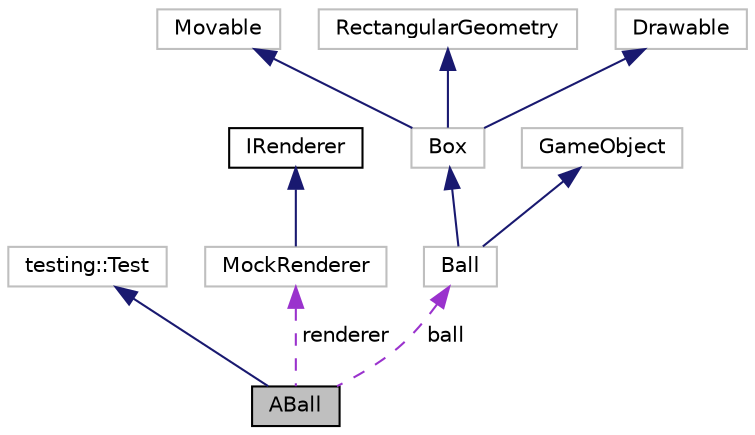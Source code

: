 digraph "ABall"
{
 // LATEX_PDF_SIZE
  edge [fontname="Helvetica",fontsize="10",labelfontname="Helvetica",labelfontsize="10"];
  node [fontname="Helvetica",fontsize="10",shape=record];
  Node1 [label="ABall",height=0.2,width=0.4,color="black", fillcolor="grey75", style="filled", fontcolor="black",tooltip=" "];
  Node2 -> Node1 [dir="back",color="midnightblue",fontsize="10",style="solid",fontname="Helvetica"];
  Node2 [label="testing::Test",height=0.2,width=0.4,color="grey75", fillcolor="white", style="filled",tooltip=" "];
  Node3 -> Node1 [dir="back",color="darkorchid3",fontsize="10",style="dashed",label=" renderer" ,fontname="Helvetica"];
  Node3 [label="MockRenderer",height=0.2,width=0.4,color="grey75", fillcolor="white", style="filled",URL="$struct_mock_renderer.html",tooltip=" "];
  Node4 -> Node3 [dir="back",color="midnightblue",fontsize="10",style="solid",fontname="Helvetica"];
  Node4 [label="IRenderer",height=0.2,width=0.4,color="black", fillcolor="white", style="filled",URL="$struct_i_renderer.html",tooltip="This interface represents a renderer of drawables on the screen."];
  Node5 -> Node1 [dir="back",color="darkorchid3",fontsize="10",style="dashed",label=" ball" ,fontname="Helvetica"];
  Node5 [label="Ball",height=0.2,width=0.4,color="grey75", fillcolor="white", style="filled",URL="$struct_ball.html",tooltip=" "];
  Node6 -> Node5 [dir="back",color="midnightblue",fontsize="10",style="solid",fontname="Helvetica"];
  Node6 [label="Box",height=0.2,width=0.4,color="grey75", fillcolor="white", style="filled",URL="$class_box.html",tooltip=" "];
  Node7 -> Node6 [dir="back",color="midnightblue",fontsize="10",style="solid",fontname="Helvetica"];
  Node7 [label="Movable",height=0.2,width=0.4,color="grey75", fillcolor="white", style="filled",URL="$class_movable.html",tooltip=" "];
  Node8 -> Node6 [dir="back",color="midnightblue",fontsize="10",style="solid",fontname="Helvetica"];
  Node8 [label="RectangularGeometry",height=0.2,width=0.4,color="grey75", fillcolor="white", style="filled",URL="$class_rectangular_geometry.html",tooltip=" "];
  Node9 -> Node6 [dir="back",color="midnightblue",fontsize="10",style="solid",fontname="Helvetica"];
  Node9 [label="Drawable",height=0.2,width=0.4,color="grey75", fillcolor="white", style="filled",URL="$class_drawable.html",tooltip=" "];
  Node10 -> Node5 [dir="back",color="midnightblue",fontsize="10",style="solid",fontname="Helvetica"];
  Node10 [label="GameObject",height=0.2,width=0.4,color="grey75", fillcolor="white", style="filled",URL="$struct_game_object.html",tooltip=" "];
}
